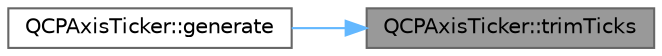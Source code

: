 digraph "QCPAxisTicker::trimTicks"
{
 // LATEX_PDF_SIZE
  bgcolor="transparent";
  edge [fontname=Helvetica,fontsize=10,labelfontname=Helvetica,labelfontsize=10];
  node [fontname=Helvetica,fontsize=10,shape=box,height=0.2,width=0.4];
  rankdir="RL";
  Node1 [label="QCPAxisTicker::trimTicks",height=0.2,width=0.4,color="gray40", fillcolor="grey60", style="filled", fontcolor="black",tooltip=" "];
  Node1 -> Node2 [dir="back",color="steelblue1",style="solid"];
  Node2 [label="QCPAxisTicker::generate",height=0.2,width=0.4,color="grey40", fillcolor="white", style="filled",URL="$class_q_c_p_axis_ticker.html#aefbd11725678ca824add8cf926cbc856",tooltip=" "];
}
